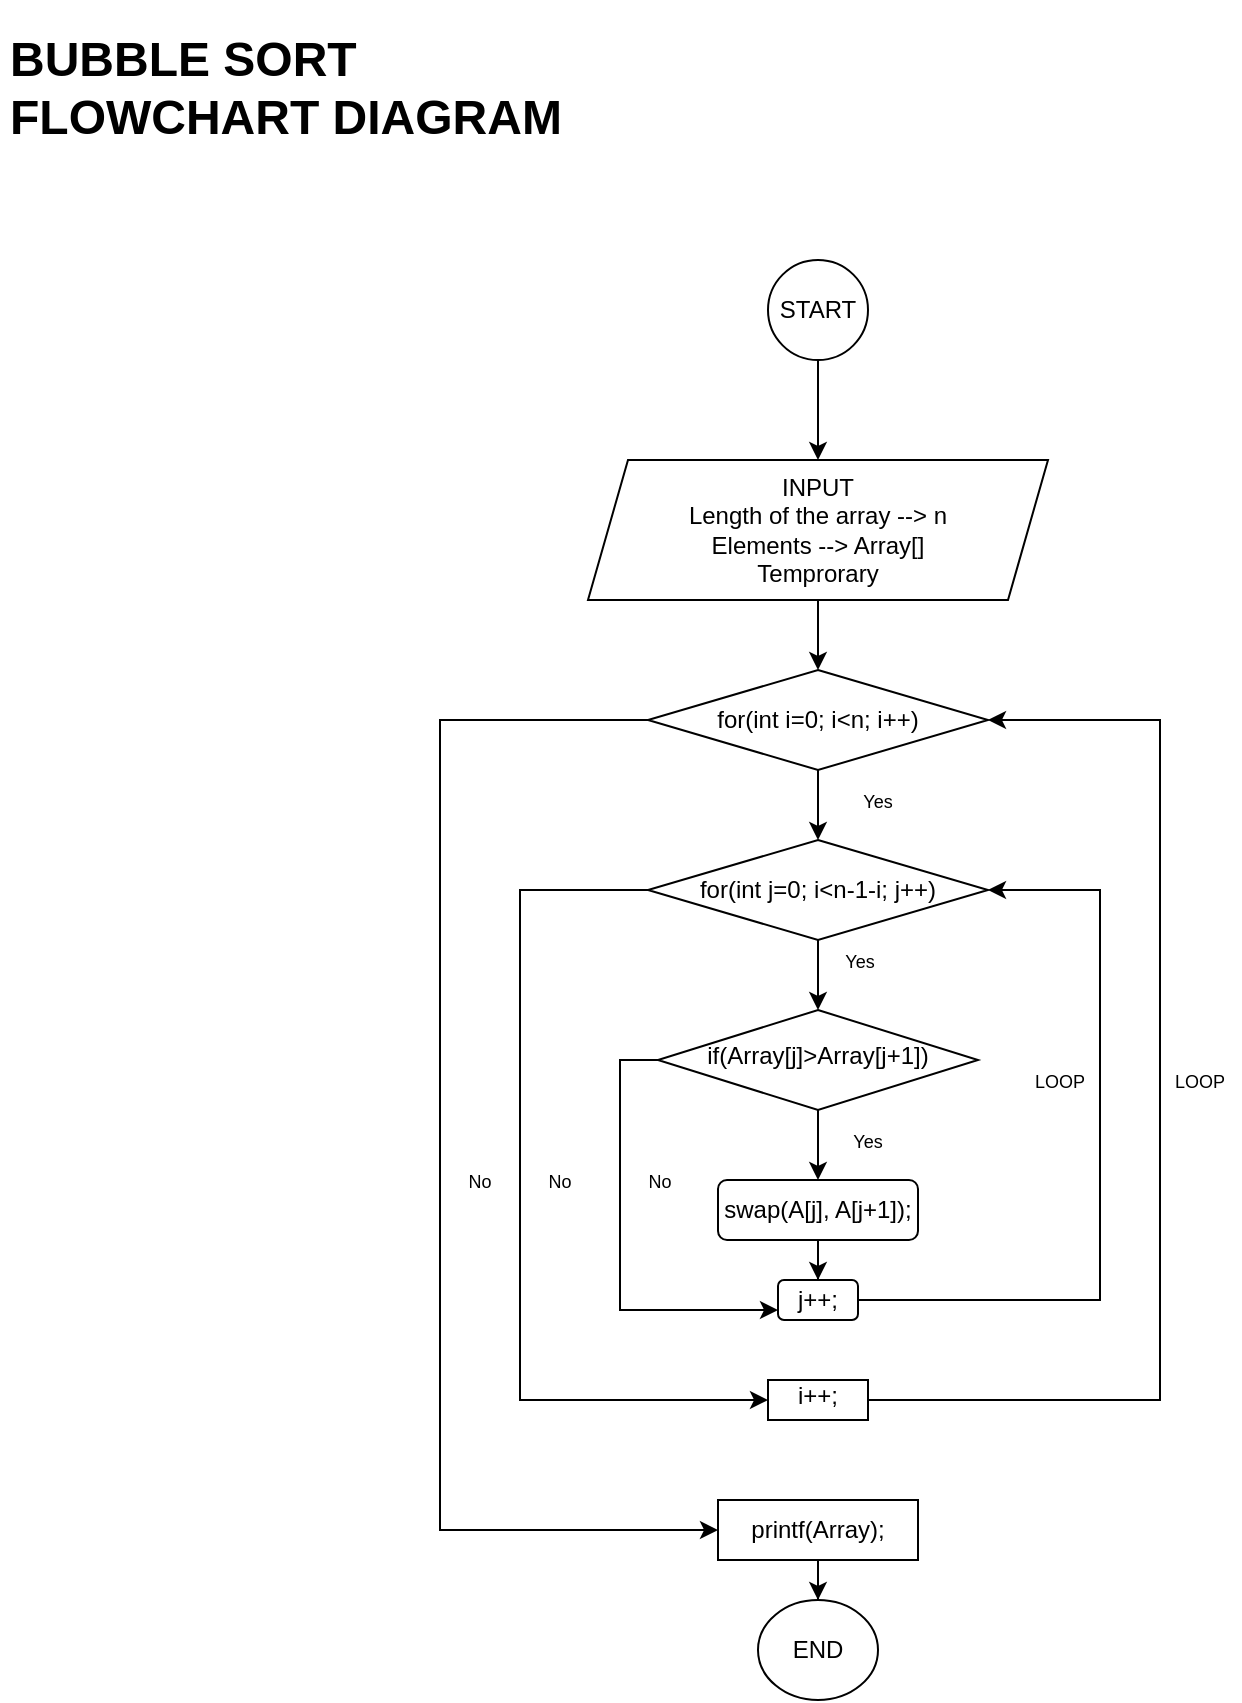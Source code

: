 <mxfile version="14.2.9" type="device"><diagram id="C5RBs43oDa-KdzZeNtuy" name="Page-1"><mxGraphModel dx="716" dy="378" grid="1" gridSize="10" guides="1" tooltips="1" connect="1" arrows="1" fold="1" page="1" pageScale="1" pageWidth="827" pageHeight="1169" math="0" shadow="0"><root><mxCell id="WIyWlLk6GJQsqaUBKTNV-0"/><mxCell id="WIyWlLk6GJQsqaUBKTNV-1" parent="WIyWlLk6GJQsqaUBKTNV-0"/><mxCell id="sfpoC0cTjxSPV4_bs4SM-28" value="&lt;h1&gt;BUBBLE SORT FLOWCHART DIAGRAM&lt;/h1&gt;" style="text;html=1;strokeColor=none;fillColor=none;spacing=5;spacingTop=-20;whiteSpace=wrap;overflow=hidden;rounded=0;" vertex="1" parent="WIyWlLk6GJQsqaUBKTNV-1"><mxGeometry x="10" y="50" width="300" height="120" as="geometry"/></mxCell><mxCell id="sfpoC0cTjxSPV4_bs4SM-34" style="edgeStyle=orthogonalEdgeStyle;rounded=0;orthogonalLoop=1;jettySize=auto;html=1;entryX=0.5;entryY=0;entryDx=0;entryDy=0;" edge="1" parent="WIyWlLk6GJQsqaUBKTNV-1" source="sfpoC0cTjxSPV4_bs4SM-32" target="sfpoC0cTjxSPV4_bs4SM-33"><mxGeometry relative="1" as="geometry"/></mxCell><mxCell id="sfpoC0cTjxSPV4_bs4SM-32" value="START" style="ellipse;whiteSpace=wrap;html=1;aspect=fixed;" vertex="1" parent="WIyWlLk6GJQsqaUBKTNV-1"><mxGeometry x="394" y="170" width="50" height="50" as="geometry"/></mxCell><mxCell id="sfpoC0cTjxSPV4_bs4SM-36" style="edgeStyle=orthogonalEdgeStyle;rounded=0;orthogonalLoop=1;jettySize=auto;html=1;entryX=0.5;entryY=0;entryDx=0;entryDy=0;" edge="1" parent="WIyWlLk6GJQsqaUBKTNV-1" source="sfpoC0cTjxSPV4_bs4SM-33" target="sfpoC0cTjxSPV4_bs4SM-35"><mxGeometry relative="1" as="geometry"/></mxCell><mxCell id="sfpoC0cTjxSPV4_bs4SM-33" value="INPUT&lt;br&gt;Length of the array --&amp;gt; n&lt;br&gt;Elements --&amp;gt; Array[]&lt;br&gt;Temprorary" style="shape=parallelogram;perimeter=parallelogramPerimeter;whiteSpace=wrap;html=1;fixedSize=1;align=center;" vertex="1" parent="WIyWlLk6GJQsqaUBKTNV-1"><mxGeometry x="304" y="270" width="230" height="70" as="geometry"/></mxCell><mxCell id="sfpoC0cTjxSPV4_bs4SM-38" style="edgeStyle=orthogonalEdgeStyle;rounded=0;orthogonalLoop=1;jettySize=auto;html=1;entryX=0.5;entryY=0;entryDx=0;entryDy=0;" edge="1" parent="WIyWlLk6GJQsqaUBKTNV-1" source="sfpoC0cTjxSPV4_bs4SM-35" target="sfpoC0cTjxSPV4_bs4SM-37"><mxGeometry relative="1" as="geometry"/></mxCell><mxCell id="sfpoC0cTjxSPV4_bs4SM-60" style="edgeStyle=orthogonalEdgeStyle;rounded=0;orthogonalLoop=1;jettySize=auto;html=1;entryX=0;entryY=0.5;entryDx=0;entryDy=0;" edge="1" parent="WIyWlLk6GJQsqaUBKTNV-1" source="sfpoC0cTjxSPV4_bs4SM-35" target="sfpoC0cTjxSPV4_bs4SM-50"><mxGeometry relative="1" as="geometry"><Array as="points"><mxPoint x="419" y="400"/><mxPoint x="230" y="400"/><mxPoint x="230" y="805"/></Array></mxGeometry></mxCell><mxCell id="sfpoC0cTjxSPV4_bs4SM-35" value="for(int i=0; i&amp;lt;n; i++)" style="rhombus;whiteSpace=wrap;html=1;" vertex="1" parent="WIyWlLk6GJQsqaUBKTNV-1"><mxGeometry x="334" y="375" width="170" height="50" as="geometry"/></mxCell><mxCell id="sfpoC0cTjxSPV4_bs4SM-40" style="edgeStyle=orthogonalEdgeStyle;rounded=0;orthogonalLoop=1;jettySize=auto;html=1;entryX=0.5;entryY=0;entryDx=0;entryDy=0;" edge="1" parent="WIyWlLk6GJQsqaUBKTNV-1" source="sfpoC0cTjxSPV4_bs4SM-37" target="sfpoC0cTjxSPV4_bs4SM-39"><mxGeometry relative="1" as="geometry"/></mxCell><mxCell id="sfpoC0cTjxSPV4_bs4SM-56" style="edgeStyle=orthogonalEdgeStyle;rounded=0;orthogonalLoop=1;jettySize=auto;html=1;entryX=0;entryY=0.5;entryDx=0;entryDy=0;" edge="1" parent="WIyWlLk6GJQsqaUBKTNV-1" source="sfpoC0cTjxSPV4_bs4SM-37" target="sfpoC0cTjxSPV4_bs4SM-55"><mxGeometry relative="1" as="geometry"><mxPoint x="300" y="720" as="targetPoint"/><Array as="points"><mxPoint x="419" y="485"/><mxPoint x="270" y="485"/><mxPoint x="270" y="740"/></Array></mxGeometry></mxCell><mxCell id="sfpoC0cTjxSPV4_bs4SM-37" value="for(int j=0; i&amp;lt;n-1-i; j++)" style="rhombus;whiteSpace=wrap;html=1;" vertex="1" parent="WIyWlLk6GJQsqaUBKTNV-1"><mxGeometry x="334" y="460" width="170" height="50" as="geometry"/></mxCell><mxCell id="sfpoC0cTjxSPV4_bs4SM-42" style="edgeStyle=orthogonalEdgeStyle;rounded=0;orthogonalLoop=1;jettySize=auto;html=1;entryX=0.5;entryY=0;entryDx=0;entryDy=0;" edge="1" parent="WIyWlLk6GJQsqaUBKTNV-1" source="sfpoC0cTjxSPV4_bs4SM-39" target="sfpoC0cTjxSPV4_bs4SM-41"><mxGeometry relative="1" as="geometry"/></mxCell><mxCell id="sfpoC0cTjxSPV4_bs4SM-51" style="edgeStyle=orthogonalEdgeStyle;rounded=0;orthogonalLoop=1;jettySize=auto;html=1;entryX=0;entryY=0.75;entryDx=0;entryDy=0;" edge="1" parent="WIyWlLk6GJQsqaUBKTNV-1" source="sfpoC0cTjxSPV4_bs4SM-39" target="sfpoC0cTjxSPV4_bs4SM-46"><mxGeometry relative="1" as="geometry"><Array as="points"><mxPoint x="320" y="570"/><mxPoint x="320" y="695"/></Array></mxGeometry></mxCell><mxCell id="sfpoC0cTjxSPV4_bs4SM-39" value="if(Array[j]&amp;gt;Array[j+1])" style="rhombus;whiteSpace=wrap;html=1;shadow=0;fontFamily=Helvetica;fontSize=12;align=center;strokeWidth=1;spacing=6;spacingTop=-4;" vertex="1" parent="WIyWlLk6GJQsqaUBKTNV-1"><mxGeometry x="339" y="545" width="160" height="50" as="geometry"/></mxCell><mxCell id="sfpoC0cTjxSPV4_bs4SM-47" style="edgeStyle=orthogonalEdgeStyle;rounded=0;orthogonalLoop=1;jettySize=auto;html=1;entryX=0.5;entryY=0;entryDx=0;entryDy=0;" edge="1" parent="WIyWlLk6GJQsqaUBKTNV-1" source="sfpoC0cTjxSPV4_bs4SM-41" target="sfpoC0cTjxSPV4_bs4SM-46"><mxGeometry relative="1" as="geometry"/></mxCell><mxCell id="sfpoC0cTjxSPV4_bs4SM-41" value="swap(A[j], A[j+1]);" style="rounded=1;whiteSpace=wrap;html=1;fontSize=12;glass=0;strokeWidth=1;shadow=0;" vertex="1" parent="WIyWlLk6GJQsqaUBKTNV-1"><mxGeometry x="369" y="630" width="100" height="30" as="geometry"/></mxCell><mxCell id="sfpoC0cTjxSPV4_bs4SM-43" value="&lt;font style=&quot;font-size: 9px&quot;&gt;Yes&lt;/font&gt;" style="text;html=1;strokeColor=none;fillColor=none;align=center;verticalAlign=middle;whiteSpace=wrap;rounded=0;" vertex="1" parent="WIyWlLk6GJQsqaUBKTNV-1"><mxGeometry x="429" y="430" width="40" height="20" as="geometry"/></mxCell><mxCell id="sfpoC0cTjxSPV4_bs4SM-44" value="&lt;font style=&quot;font-size: 9px&quot;&gt;Yes&lt;/font&gt;" style="text;html=1;strokeColor=none;fillColor=none;align=center;verticalAlign=middle;whiteSpace=wrap;rounded=0;" vertex="1" parent="WIyWlLk6GJQsqaUBKTNV-1"><mxGeometry x="420" y="510" width="40" height="20" as="geometry"/></mxCell><mxCell id="sfpoC0cTjxSPV4_bs4SM-45" value="&lt;font style=&quot;font-size: 9px&quot;&gt;Yes&lt;/font&gt;" style="text;html=1;strokeColor=none;fillColor=none;align=center;verticalAlign=middle;whiteSpace=wrap;rounded=0;" vertex="1" parent="WIyWlLk6GJQsqaUBKTNV-1"><mxGeometry x="424" y="600" width="40" height="20" as="geometry"/></mxCell><mxCell id="sfpoC0cTjxSPV4_bs4SM-48" style="edgeStyle=orthogonalEdgeStyle;rounded=0;orthogonalLoop=1;jettySize=auto;html=1;entryX=1;entryY=0.5;entryDx=0;entryDy=0;" edge="1" parent="WIyWlLk6GJQsqaUBKTNV-1" source="sfpoC0cTjxSPV4_bs4SM-46" target="sfpoC0cTjxSPV4_bs4SM-37"><mxGeometry relative="1" as="geometry"><Array as="points"><mxPoint x="560" y="690"/><mxPoint x="560" y="485"/></Array></mxGeometry></mxCell><mxCell id="sfpoC0cTjxSPV4_bs4SM-46" value="j++;" style="whiteSpace=wrap;html=1;rounded=1;shadow=0;strokeWidth=1;glass=0;" vertex="1" parent="WIyWlLk6GJQsqaUBKTNV-1"><mxGeometry x="399" y="680" width="40" height="20" as="geometry"/></mxCell><mxCell id="sfpoC0cTjxSPV4_bs4SM-49" value="&lt;font style=&quot;font-size: 9px&quot;&gt;LOOP&lt;/font&gt;" style="text;html=1;strokeColor=none;fillColor=none;align=center;verticalAlign=middle;whiteSpace=wrap;rounded=0;" vertex="1" parent="WIyWlLk6GJQsqaUBKTNV-1"><mxGeometry x="520" y="570" width="40" height="20" as="geometry"/></mxCell><mxCell id="sfpoC0cTjxSPV4_bs4SM-63" style="edgeStyle=orthogonalEdgeStyle;rounded=0;orthogonalLoop=1;jettySize=auto;html=1;entryX=0.5;entryY=0;entryDx=0;entryDy=0;" edge="1" parent="WIyWlLk6GJQsqaUBKTNV-1" source="sfpoC0cTjxSPV4_bs4SM-50" target="sfpoC0cTjxSPV4_bs4SM-62"><mxGeometry relative="1" as="geometry"/></mxCell><mxCell id="sfpoC0cTjxSPV4_bs4SM-50" value="printf(Array);" style="whiteSpace=wrap;html=1;" vertex="1" parent="WIyWlLk6GJQsqaUBKTNV-1"><mxGeometry x="369" y="790" width="100" height="30" as="geometry"/></mxCell><mxCell id="sfpoC0cTjxSPV4_bs4SM-53" value="&lt;font style=&quot;font-size: 9px&quot;&gt;No&lt;/font&gt;" style="text;html=1;strokeColor=none;fillColor=none;align=center;verticalAlign=middle;whiteSpace=wrap;rounded=0;" vertex="1" parent="WIyWlLk6GJQsqaUBKTNV-1"><mxGeometry x="320" y="620" width="40" height="20" as="geometry"/></mxCell><mxCell id="sfpoC0cTjxSPV4_bs4SM-58" style="edgeStyle=orthogonalEdgeStyle;rounded=0;orthogonalLoop=1;jettySize=auto;html=1;entryX=1;entryY=0.5;entryDx=0;entryDy=0;" edge="1" parent="WIyWlLk6GJQsqaUBKTNV-1" source="sfpoC0cTjxSPV4_bs4SM-55" target="sfpoC0cTjxSPV4_bs4SM-35"><mxGeometry relative="1" as="geometry"><Array as="points"><mxPoint x="590" y="740"/><mxPoint x="590" y="400"/></Array></mxGeometry></mxCell><mxCell id="sfpoC0cTjxSPV4_bs4SM-55" value="i++;" style="whiteSpace=wrap;html=1;shadow=0;strokeWidth=1;spacing=6;spacingTop=-4;" vertex="1" parent="WIyWlLk6GJQsqaUBKTNV-1"><mxGeometry x="394" y="730" width="50" height="20" as="geometry"/></mxCell><mxCell id="sfpoC0cTjxSPV4_bs4SM-57" value="&lt;font style=&quot;font-size: 9px&quot;&gt;No&lt;/font&gt;" style="text;html=1;strokeColor=none;fillColor=none;align=center;verticalAlign=middle;whiteSpace=wrap;rounded=0;" vertex="1" parent="WIyWlLk6GJQsqaUBKTNV-1"><mxGeometry x="270" y="620" width="40" height="20" as="geometry"/></mxCell><mxCell id="sfpoC0cTjxSPV4_bs4SM-59" value="&lt;font style=&quot;font-size: 9px&quot;&gt;LOOP&lt;/font&gt;" style="text;html=1;strokeColor=none;fillColor=none;align=center;verticalAlign=middle;whiteSpace=wrap;rounded=0;" vertex="1" parent="WIyWlLk6GJQsqaUBKTNV-1"><mxGeometry x="590" y="570" width="40" height="20" as="geometry"/></mxCell><mxCell id="sfpoC0cTjxSPV4_bs4SM-61" value="&lt;font style=&quot;font-size: 9px&quot;&gt;No&lt;/font&gt;" style="text;html=1;strokeColor=none;fillColor=none;align=center;verticalAlign=middle;whiteSpace=wrap;rounded=0;" vertex="1" parent="WIyWlLk6GJQsqaUBKTNV-1"><mxGeometry x="230" y="620" width="40" height="20" as="geometry"/></mxCell><mxCell id="sfpoC0cTjxSPV4_bs4SM-62" value="END" style="ellipse;whiteSpace=wrap;html=1;" vertex="1" parent="WIyWlLk6GJQsqaUBKTNV-1"><mxGeometry x="389" y="840" width="60" height="50" as="geometry"/></mxCell></root></mxGraphModel></diagram></mxfile>